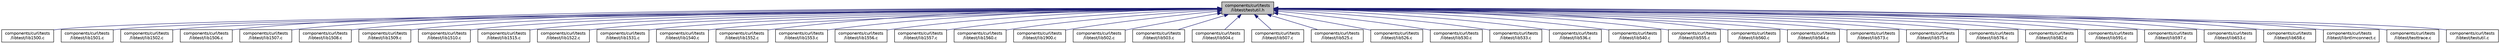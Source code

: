 digraph "components/curl/tests/libtest/testutil.h"
{
  edge [fontname="Helvetica",fontsize="10",labelfontname="Helvetica",labelfontsize="10"];
  node [fontname="Helvetica",fontsize="10",shape=record];
  Node21 [label="components/curl/tests\l/libtest/testutil.h",height=0.2,width=0.4,color="black", fillcolor="grey75", style="filled", fontcolor="black"];
  Node21 -> Node22 [dir="back",color="midnightblue",fontsize="10",style="solid",fontname="Helvetica"];
  Node22 [label="components/curl/tests\l/libtest/lib1500.c",height=0.2,width=0.4,color="black", fillcolor="white", style="filled",URL="$lib1500_8c.html"];
  Node21 -> Node23 [dir="back",color="midnightblue",fontsize="10",style="solid",fontname="Helvetica"];
  Node23 [label="components/curl/tests\l/libtest/lib1501.c",height=0.2,width=0.4,color="black", fillcolor="white", style="filled",URL="$lib1501_8c.html"];
  Node21 -> Node24 [dir="back",color="midnightblue",fontsize="10",style="solid",fontname="Helvetica"];
  Node24 [label="components/curl/tests\l/libtest/lib1502.c",height=0.2,width=0.4,color="black", fillcolor="white", style="filled",URL="$lib1502_8c.html"];
  Node21 -> Node25 [dir="back",color="midnightblue",fontsize="10",style="solid",fontname="Helvetica"];
  Node25 [label="components/curl/tests\l/libtest/lib1506.c",height=0.2,width=0.4,color="black", fillcolor="white", style="filled",URL="$lib1506_8c.html"];
  Node21 -> Node26 [dir="back",color="midnightblue",fontsize="10",style="solid",fontname="Helvetica"];
  Node26 [label="components/curl/tests\l/libtest/lib1507.c",height=0.2,width=0.4,color="black", fillcolor="white", style="filled",URL="$lib1507_8c.html"];
  Node21 -> Node27 [dir="back",color="midnightblue",fontsize="10",style="solid",fontname="Helvetica"];
  Node27 [label="components/curl/tests\l/libtest/lib1508.c",height=0.2,width=0.4,color="black", fillcolor="white", style="filled",URL="$lib1508_8c.html"];
  Node21 -> Node28 [dir="back",color="midnightblue",fontsize="10",style="solid",fontname="Helvetica"];
  Node28 [label="components/curl/tests\l/libtest/lib1509.c",height=0.2,width=0.4,color="black", fillcolor="white", style="filled",URL="$lib1509_8c.html"];
  Node21 -> Node29 [dir="back",color="midnightblue",fontsize="10",style="solid",fontname="Helvetica"];
  Node29 [label="components/curl/tests\l/libtest/lib1510.c",height=0.2,width=0.4,color="black", fillcolor="white", style="filled",URL="$lib1510_8c.html"];
  Node21 -> Node30 [dir="back",color="midnightblue",fontsize="10",style="solid",fontname="Helvetica"];
  Node30 [label="components/curl/tests\l/libtest/lib1515.c",height=0.2,width=0.4,color="black", fillcolor="white", style="filled",URL="$lib1515_8c.html"];
  Node21 -> Node31 [dir="back",color="midnightblue",fontsize="10",style="solid",fontname="Helvetica"];
  Node31 [label="components/curl/tests\l/libtest/lib1522.c",height=0.2,width=0.4,color="black", fillcolor="white", style="filled",URL="$lib1522_8c.html"];
  Node21 -> Node32 [dir="back",color="midnightblue",fontsize="10",style="solid",fontname="Helvetica"];
  Node32 [label="components/curl/tests\l/libtest/lib1531.c",height=0.2,width=0.4,color="black", fillcolor="white", style="filled",URL="$lib1531_8c.html"];
  Node21 -> Node33 [dir="back",color="midnightblue",fontsize="10",style="solid",fontname="Helvetica"];
  Node33 [label="components/curl/tests\l/libtest/lib1540.c",height=0.2,width=0.4,color="black", fillcolor="white", style="filled",URL="$lib1540_8c.html"];
  Node21 -> Node34 [dir="back",color="midnightblue",fontsize="10",style="solid",fontname="Helvetica"];
  Node34 [label="components/curl/tests\l/libtest/lib1552.c",height=0.2,width=0.4,color="black", fillcolor="white", style="filled",URL="$lib1552_8c.html"];
  Node21 -> Node35 [dir="back",color="midnightblue",fontsize="10",style="solid",fontname="Helvetica"];
  Node35 [label="components/curl/tests\l/libtest/lib1553.c",height=0.2,width=0.4,color="black", fillcolor="white", style="filled",URL="$lib1553_8c.html"];
  Node21 -> Node36 [dir="back",color="midnightblue",fontsize="10",style="solid",fontname="Helvetica"];
  Node36 [label="components/curl/tests\l/libtest/lib1556.c",height=0.2,width=0.4,color="black", fillcolor="white", style="filled",URL="$lib1556_8c.html"];
  Node21 -> Node37 [dir="back",color="midnightblue",fontsize="10",style="solid",fontname="Helvetica"];
  Node37 [label="components/curl/tests\l/libtest/lib1557.c",height=0.2,width=0.4,color="black", fillcolor="white", style="filled",URL="$lib1557_8c.html"];
  Node21 -> Node38 [dir="back",color="midnightblue",fontsize="10",style="solid",fontname="Helvetica"];
  Node38 [label="components/curl/tests\l/libtest/lib1560.c",height=0.2,width=0.4,color="black", fillcolor="white", style="filled",URL="$lib1560_8c.html"];
  Node21 -> Node39 [dir="back",color="midnightblue",fontsize="10",style="solid",fontname="Helvetica"];
  Node39 [label="components/curl/tests\l/libtest/lib1900.c",height=0.2,width=0.4,color="black", fillcolor="white", style="filled",URL="$lib1900_8c.html"];
  Node21 -> Node40 [dir="back",color="midnightblue",fontsize="10",style="solid",fontname="Helvetica"];
  Node40 [label="components/curl/tests\l/libtest/lib502.c",height=0.2,width=0.4,color="black", fillcolor="white", style="filled",URL="$lib502_8c.html"];
  Node21 -> Node41 [dir="back",color="midnightblue",fontsize="10",style="solid",fontname="Helvetica"];
  Node41 [label="components/curl/tests\l/libtest/lib503.c",height=0.2,width=0.4,color="black", fillcolor="white", style="filled",URL="$lib503_8c.html"];
  Node21 -> Node42 [dir="back",color="midnightblue",fontsize="10",style="solid",fontname="Helvetica"];
  Node42 [label="components/curl/tests\l/libtest/lib504.c",height=0.2,width=0.4,color="black", fillcolor="white", style="filled",URL="$lib504_8c.html"];
  Node21 -> Node43 [dir="back",color="midnightblue",fontsize="10",style="solid",fontname="Helvetica"];
  Node43 [label="components/curl/tests\l/libtest/lib507.c",height=0.2,width=0.4,color="black", fillcolor="white", style="filled",URL="$lib507_8c.html"];
  Node21 -> Node44 [dir="back",color="midnightblue",fontsize="10",style="solid",fontname="Helvetica"];
  Node44 [label="components/curl/tests\l/libtest/lib525.c",height=0.2,width=0.4,color="black", fillcolor="white", style="filled",URL="$lib525_8c.html"];
  Node21 -> Node45 [dir="back",color="midnightblue",fontsize="10",style="solid",fontname="Helvetica"];
  Node45 [label="components/curl/tests\l/libtest/lib526.c",height=0.2,width=0.4,color="black", fillcolor="white", style="filled",URL="$lib526_8c.html"];
  Node21 -> Node46 [dir="back",color="midnightblue",fontsize="10",style="solid",fontname="Helvetica"];
  Node46 [label="components/curl/tests\l/libtest/lib530.c",height=0.2,width=0.4,color="black", fillcolor="white", style="filled",URL="$lib530_8c.html"];
  Node21 -> Node47 [dir="back",color="midnightblue",fontsize="10",style="solid",fontname="Helvetica"];
  Node47 [label="components/curl/tests\l/libtest/lib533.c",height=0.2,width=0.4,color="black", fillcolor="white", style="filled",URL="$lib533_8c.html"];
  Node21 -> Node48 [dir="back",color="midnightblue",fontsize="10",style="solid",fontname="Helvetica"];
  Node48 [label="components/curl/tests\l/libtest/lib536.c",height=0.2,width=0.4,color="black", fillcolor="white", style="filled",URL="$lib536_8c.html"];
  Node21 -> Node49 [dir="back",color="midnightblue",fontsize="10",style="solid",fontname="Helvetica"];
  Node49 [label="components/curl/tests\l/libtest/lib540.c",height=0.2,width=0.4,color="black", fillcolor="white", style="filled",URL="$lib540_8c.html"];
  Node21 -> Node50 [dir="back",color="midnightblue",fontsize="10",style="solid",fontname="Helvetica"];
  Node50 [label="components/curl/tests\l/libtest/lib555.c",height=0.2,width=0.4,color="black", fillcolor="white", style="filled",URL="$lib555_8c.html"];
  Node21 -> Node51 [dir="back",color="midnightblue",fontsize="10",style="solid",fontname="Helvetica"];
  Node51 [label="components/curl/tests\l/libtest/lib560.c",height=0.2,width=0.4,color="black", fillcolor="white", style="filled",URL="$lib560_8c.html"];
  Node21 -> Node52 [dir="back",color="midnightblue",fontsize="10",style="solid",fontname="Helvetica"];
  Node52 [label="components/curl/tests\l/libtest/lib564.c",height=0.2,width=0.4,color="black", fillcolor="white", style="filled",URL="$lib564_8c.html"];
  Node21 -> Node53 [dir="back",color="midnightblue",fontsize="10",style="solid",fontname="Helvetica"];
  Node53 [label="components/curl/tests\l/libtest/lib573.c",height=0.2,width=0.4,color="black", fillcolor="white", style="filled",URL="$lib573_8c.html"];
  Node21 -> Node54 [dir="back",color="midnightblue",fontsize="10",style="solid",fontname="Helvetica"];
  Node54 [label="components/curl/tests\l/libtest/lib575.c",height=0.2,width=0.4,color="black", fillcolor="white", style="filled",URL="$lib575_8c.html"];
  Node21 -> Node55 [dir="back",color="midnightblue",fontsize="10",style="solid",fontname="Helvetica"];
  Node55 [label="components/curl/tests\l/libtest/lib576.c",height=0.2,width=0.4,color="black", fillcolor="white", style="filled",URL="$lib576_8c.html"];
  Node21 -> Node56 [dir="back",color="midnightblue",fontsize="10",style="solid",fontname="Helvetica"];
  Node56 [label="components/curl/tests\l/libtest/lib582.c",height=0.2,width=0.4,color="black", fillcolor="white", style="filled",URL="$lib582_8c.html"];
  Node21 -> Node57 [dir="back",color="midnightblue",fontsize="10",style="solid",fontname="Helvetica"];
  Node57 [label="components/curl/tests\l/libtest/lib591.c",height=0.2,width=0.4,color="black", fillcolor="white", style="filled",URL="$lib591_8c.html"];
  Node21 -> Node58 [dir="back",color="midnightblue",fontsize="10",style="solid",fontname="Helvetica"];
  Node58 [label="components/curl/tests\l/libtest/lib597.c",height=0.2,width=0.4,color="black", fillcolor="white", style="filled",URL="$lib597_8c.html"];
  Node21 -> Node59 [dir="back",color="midnightblue",fontsize="10",style="solid",fontname="Helvetica"];
  Node59 [label="components/curl/tests\l/libtest/lib653.c",height=0.2,width=0.4,color="black", fillcolor="white", style="filled",URL="$lib653_8c.html"];
  Node21 -> Node60 [dir="back",color="midnightblue",fontsize="10",style="solid",fontname="Helvetica"];
  Node60 [label="components/curl/tests\l/libtest/lib658.c",height=0.2,width=0.4,color="black", fillcolor="white", style="filled",URL="$lib658_8c.html"];
  Node21 -> Node61 [dir="back",color="midnightblue",fontsize="10",style="solid",fontname="Helvetica"];
  Node61 [label="components/curl/tests\l/libtest/libntlmconnect.c",height=0.2,width=0.4,color="black", fillcolor="white", style="filled",URL="$libntlmconnect_8c.html"];
  Node21 -> Node62 [dir="back",color="midnightblue",fontsize="10",style="solid",fontname="Helvetica"];
  Node62 [label="components/curl/tests\l/libtest/testtrace.c",height=0.2,width=0.4,color="black", fillcolor="white", style="filled",URL="$testtrace_8c.html"];
  Node21 -> Node63 [dir="back",color="midnightblue",fontsize="10",style="solid",fontname="Helvetica"];
  Node63 [label="components/curl/tests\l/libtest/testutil.c",height=0.2,width=0.4,color="black", fillcolor="white", style="filled",URL="$testutil_8c.html"];
}
